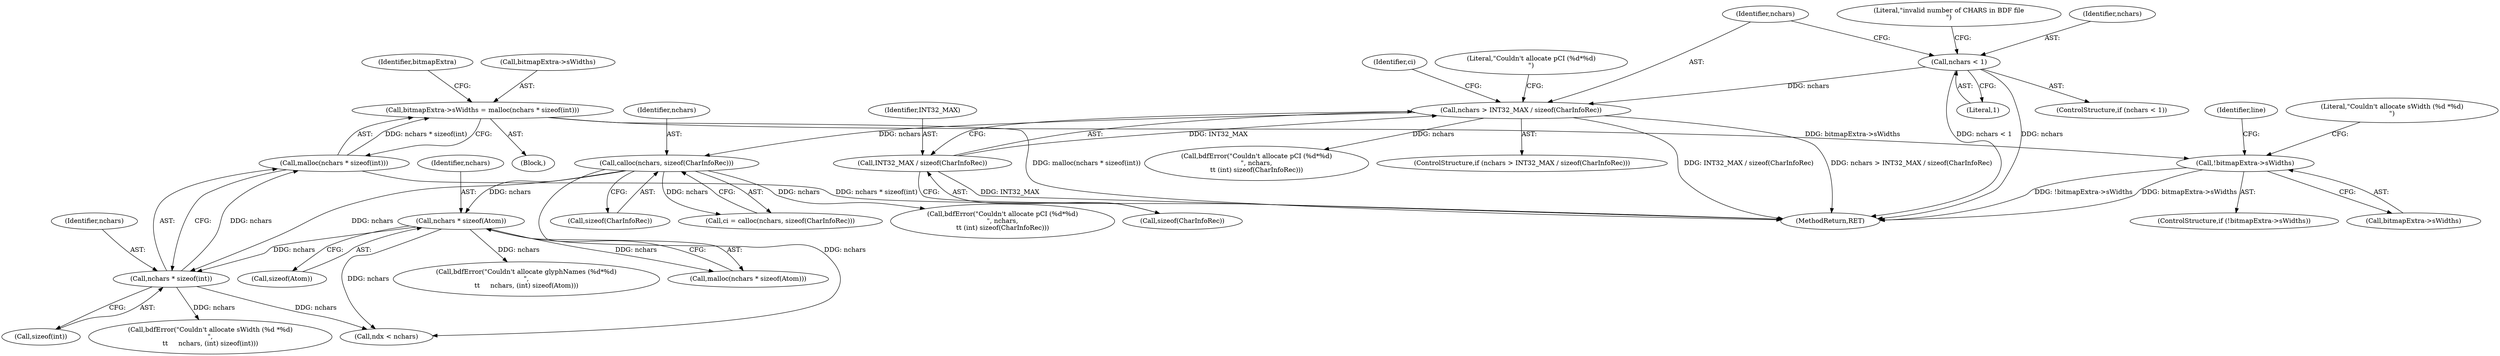 digraph "0_libxfont_4d024ac10f964f6bd372ae0dd14f02772a6e5f63@API" {
"1000295" [label="(Call,bitmapExtra->sWidths = malloc(nchars * sizeof(int)))"];
"1000299" [label="(Call,malloc(nchars * sizeof(int)))"];
"1000300" [label="(Call,nchars * sizeof(int))"];
"1000274" [label="(Call,nchars * sizeof(Atom))"];
"1000245" [label="(Call,calloc(nchars, sizeof(CharInfoRec)))"];
"1000228" [label="(Call,nchars > INT32_MAX / sizeof(CharInfoRec))"];
"1000219" [label="(Call,nchars < 1)"];
"1000230" [label="(Call,INT32_MAX / sizeof(CharInfoRec))"];
"1000305" [label="(Call,!bitmapExtra->sWidths)"];
"1000302" [label="(Call,sizeof(int))"];
"1000320" [label="(Identifier,line)"];
"1000307" [label="(Identifier,bitmapExtra)"];
"1000284" [label="(Call,bdfError(\"Couldn't allocate glyphNames (%d*%d)\n\",\n\t\t     nchars, (int) sizeof(Atom)))"];
"1000274" [label="(Call,nchars * sizeof(Atom))"];
"1000300" [label="(Call,nchars * sizeof(int))"];
"1000219" [label="(Call,nchars < 1)"];
"1000305" [label="(Call,!bitmapExtra->sWidths)"];
"1000304" [label="(ControlStructure,if (!bitmapExtra->sWidths))"];
"1000299" [label="(Call,malloc(nchars * sizeof(int)))"];
"1000230" [label="(Call,INT32_MAX / sizeof(CharInfoRec))"];
"1000275" [label="(Identifier,nchars)"];
"1001224" [label="(MethodReturn,RET)"];
"1000273" [label="(Call,malloc(nchars * sizeof(Atom)))"];
"1000276" [label="(Call,sizeof(Atom))"];
"1000227" [label="(ControlStructure,if (nchars > INT32_MAX / sizeof(CharInfoRec)))"];
"1000228" [label="(Call,nchars > INT32_MAX / sizeof(CharInfoRec))"];
"1000306" [label="(Call,bitmapExtra->sWidths)"];
"1000221" [label="(Literal,1)"];
"1000224" [label="(Literal,\"invalid number of CHARS in BDF file\n\")"];
"1000311" [label="(Literal,\"Couldn't allocate sWidth (%d *%d)\n\")"];
"1000310" [label="(Call,bdfError(\"Couldn't allocate sWidth (%d *%d)\n\",\n\t\t     nchars, (int) sizeof(int)))"];
"1000296" [label="(Call,bitmapExtra->sWidths)"];
"1000218" [label="(ControlStructure,if (nchars < 1))"];
"1000231" [label="(Identifier,INT32_MAX)"];
"1000301" [label="(Identifier,nchars)"];
"1000247" [label="(Call,sizeof(CharInfoRec))"];
"1000220" [label="(Identifier,nchars)"];
"1000361" [label="(Call,ndx < nchars)"];
"1000246" [label="(Identifier,nchars)"];
"1000245" [label="(Call,calloc(nchars, sizeof(CharInfoRec)))"];
"1000244" [label="(Identifier,ci)"];
"1000294" [label="(Block,)"];
"1000232" [label="(Call,sizeof(CharInfoRec))"];
"1000243" [label="(Call,ci = calloc(nchars, sizeof(CharInfoRec)))"];
"1000253" [label="(Call,bdfError(\"Couldn't allocate pCI (%d*%d)\n\", nchars,\n\t\t (int) sizeof(CharInfoRec)))"];
"1000235" [label="(Call,bdfError(\"Couldn't allocate pCI (%d*%d)\n\", nchars,\n\t\t (int) sizeof(CharInfoRec)))"];
"1000295" [label="(Call,bitmapExtra->sWidths = malloc(nchars * sizeof(int)))"];
"1000236" [label="(Literal,\"Couldn't allocate pCI (%d*%d)\n\")"];
"1000229" [label="(Identifier,nchars)"];
"1000295" -> "1000294"  [label="AST: "];
"1000295" -> "1000299"  [label="CFG: "];
"1000296" -> "1000295"  [label="AST: "];
"1000299" -> "1000295"  [label="AST: "];
"1000307" -> "1000295"  [label="CFG: "];
"1000295" -> "1001224"  [label="DDG: malloc(nchars * sizeof(int))"];
"1000299" -> "1000295"  [label="DDG: nchars * sizeof(int)"];
"1000295" -> "1000305"  [label="DDG: bitmapExtra->sWidths"];
"1000299" -> "1000300"  [label="CFG: "];
"1000300" -> "1000299"  [label="AST: "];
"1000299" -> "1001224"  [label="DDG: nchars * sizeof(int)"];
"1000300" -> "1000299"  [label="DDG: nchars"];
"1000300" -> "1000302"  [label="CFG: "];
"1000301" -> "1000300"  [label="AST: "];
"1000302" -> "1000300"  [label="AST: "];
"1000274" -> "1000300"  [label="DDG: nchars"];
"1000245" -> "1000300"  [label="DDG: nchars"];
"1000300" -> "1000310"  [label="DDG: nchars"];
"1000300" -> "1000361"  [label="DDG: nchars"];
"1000274" -> "1000273"  [label="AST: "];
"1000274" -> "1000276"  [label="CFG: "];
"1000275" -> "1000274"  [label="AST: "];
"1000276" -> "1000274"  [label="AST: "];
"1000273" -> "1000274"  [label="CFG: "];
"1000274" -> "1000273"  [label="DDG: nchars"];
"1000245" -> "1000274"  [label="DDG: nchars"];
"1000274" -> "1000284"  [label="DDG: nchars"];
"1000274" -> "1000361"  [label="DDG: nchars"];
"1000245" -> "1000243"  [label="AST: "];
"1000245" -> "1000247"  [label="CFG: "];
"1000246" -> "1000245"  [label="AST: "];
"1000247" -> "1000245"  [label="AST: "];
"1000243" -> "1000245"  [label="CFG: "];
"1000245" -> "1000243"  [label="DDG: nchars"];
"1000228" -> "1000245"  [label="DDG: nchars"];
"1000245" -> "1000253"  [label="DDG: nchars"];
"1000245" -> "1000361"  [label="DDG: nchars"];
"1000228" -> "1000227"  [label="AST: "];
"1000228" -> "1000230"  [label="CFG: "];
"1000229" -> "1000228"  [label="AST: "];
"1000230" -> "1000228"  [label="AST: "];
"1000236" -> "1000228"  [label="CFG: "];
"1000244" -> "1000228"  [label="CFG: "];
"1000228" -> "1001224"  [label="DDG: nchars > INT32_MAX / sizeof(CharInfoRec)"];
"1000228" -> "1001224"  [label="DDG: INT32_MAX / sizeof(CharInfoRec)"];
"1000219" -> "1000228"  [label="DDG: nchars"];
"1000230" -> "1000228"  [label="DDG: INT32_MAX"];
"1000228" -> "1000235"  [label="DDG: nchars"];
"1000219" -> "1000218"  [label="AST: "];
"1000219" -> "1000221"  [label="CFG: "];
"1000220" -> "1000219"  [label="AST: "];
"1000221" -> "1000219"  [label="AST: "];
"1000224" -> "1000219"  [label="CFG: "];
"1000229" -> "1000219"  [label="CFG: "];
"1000219" -> "1001224"  [label="DDG: nchars < 1"];
"1000219" -> "1001224"  [label="DDG: nchars"];
"1000230" -> "1000232"  [label="CFG: "];
"1000231" -> "1000230"  [label="AST: "];
"1000232" -> "1000230"  [label="AST: "];
"1000230" -> "1001224"  [label="DDG: INT32_MAX"];
"1000305" -> "1000304"  [label="AST: "];
"1000305" -> "1000306"  [label="CFG: "];
"1000306" -> "1000305"  [label="AST: "];
"1000311" -> "1000305"  [label="CFG: "];
"1000320" -> "1000305"  [label="CFG: "];
"1000305" -> "1001224"  [label="DDG: !bitmapExtra->sWidths"];
"1000305" -> "1001224"  [label="DDG: bitmapExtra->sWidths"];
}
